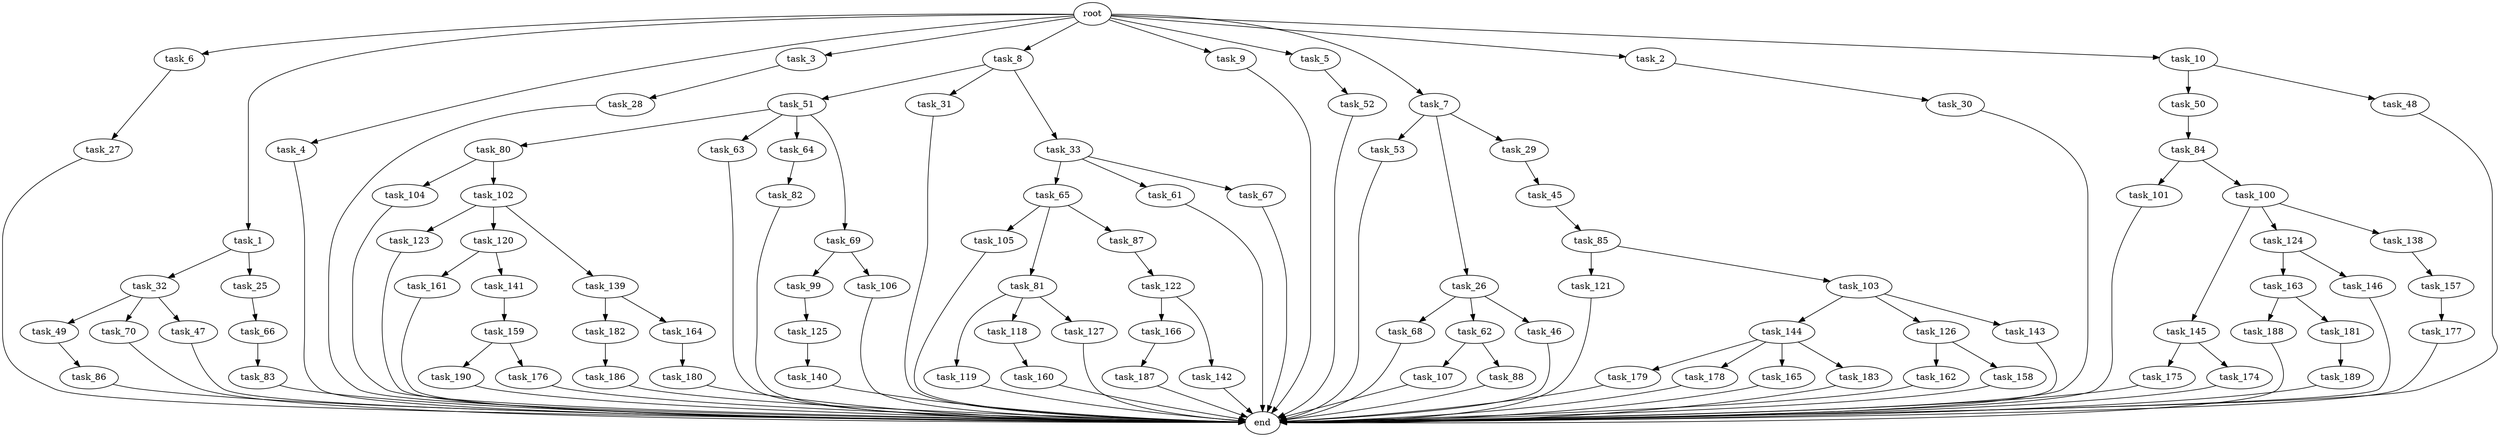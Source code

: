 digraph G {
  task_6 [size="1.024000"];
  task_45 [size="695784701.952000"];
  task_187 [size="695784701.952000"];
  task_123 [size="858993459.200000"];
  task_80 [size="77309411.328000"];
  task_66 [size="137438953.472000"];
  task_1 [size="1.024000"];
  task_82 [size="695784701.952000"];
  task_159 [size="695784701.952000"];
  task_68 [size="77309411.328000"];
  task_119 [size="549755813.888000"];
  task_190 [size="309237645.312000"];
  task_65 [size="549755813.888000"];
  task_83 [size="420906795.008000"];
  root [size="0.000000"];
  task_63 [size="77309411.328000"];
  task_176 [size="309237645.312000"];
  task_179 [size="309237645.312000"];
  task_144 [size="77309411.328000"];
  task_4 [size="1.024000"];
  task_3 [size="1.024000"];
  task_86 [size="34359738.368000"];
  task_189 [size="77309411.328000"];
  task_84 [size="549755813.888000"];
  task_101 [size="34359738.368000"];
  task_178 [size="309237645.312000"];
  task_182 [size="858993459.200000"];
  task_8 [size="1.024000"];
  task_120 [size="858993459.200000"];
  task_9 [size="1.024000"];
  task_27 [size="695784701.952000"];
  task_177 [size="858993459.200000"];
  task_5 [size="1.024000"];
  task_166 [size="77309411.328000"];
  task_107 [size="77309411.328000"];
  task_161 [size="420906795.008000"];
  task_49 [size="309237645.312000"];
  task_145 [size="34359738.368000"];
  task_32 [size="549755813.888000"];
  task_88 [size="77309411.328000"];
  task_100 [size="34359738.368000"];
  task_7 [size="1.024000"];
  task_188 [size="858993459.200000"];
  task_99 [size="34359738.368000"];
  task_53 [size="549755813.888000"];
  task_25 [size="549755813.888000"];
  task_126 [size="77309411.328000"];
  task_51 [size="137438953.472000"];
  task_31 [size="137438953.472000"];
  task_186 [size="309237645.312000"];
  task_28 [size="420906795.008000"];
  task_142 [size="77309411.328000"];
  task_85 [size="858993459.200000"];
  task_180 [size="34359738.368000"];
  task_121 [size="34359738.368000"];
  task_175 [size="77309411.328000"];
  task_141 [size="420906795.008000"];
  task_162 [size="214748364.800000"];
  task_26 [size="549755813.888000"];
  task_143 [size="77309411.328000"];
  task_2 [size="1.024000"];
  task_106 [size="34359738.368000"];
  task_105 [size="695784701.952000"];
  task_61 [size="549755813.888000"];
  task_118 [size="549755813.888000"];
  task_81 [size="695784701.952000"];
  task_52 [size="695784701.952000"];
  task_87 [size="695784701.952000"];
  task_50 [size="77309411.328000"];
  task_122 [size="77309411.328000"];
  task_104 [size="695784701.952000"];
  task_158 [size="214748364.800000"];
  task_160 [size="695784701.952000"];
  task_174 [size="77309411.328000"];
  task_103 [size="34359738.368000"];
  task_127 [size="549755813.888000"];
  task_70 [size="309237645.312000"];
  task_165 [size="309237645.312000"];
  task_30 [size="420906795.008000"];
  task_67 [size="549755813.888000"];
  task_48 [size="77309411.328000"];
  task_10 [size="1.024000"];
  task_164 [size="858993459.200000"];
  task_62 [size="77309411.328000"];
  task_64 [size="77309411.328000"];
  task_163 [size="77309411.328000"];
  task_29 [size="549755813.888000"];
  task_102 [size="695784701.952000"];
  task_183 [size="309237645.312000"];
  task_181 [size="858993459.200000"];
  task_139 [size="858993459.200000"];
  task_33 [size="137438953.472000"];
  task_47 [size="309237645.312000"];
  task_69 [size="77309411.328000"];
  task_140 [size="309237645.312000"];
  end [size="0.000000"];
  task_46 [size="77309411.328000"];
  task_146 [size="77309411.328000"];
  task_124 [size="34359738.368000"];
  task_125 [size="34359738.368000"];
  task_138 [size="34359738.368000"];
  task_157 [size="549755813.888000"];

  task_6 -> task_27 [size="679477248.000000"];
  task_45 -> task_85 [size="838860800.000000"];
  task_187 -> end [size="1.000000"];
  task_123 -> end [size="1.000000"];
  task_80 -> task_102 [size="679477248.000000"];
  task_80 -> task_104 [size="679477248.000000"];
  task_66 -> task_83 [size="411041792.000000"];
  task_1 -> task_25 [size="536870912.000000"];
  task_1 -> task_32 [size="536870912.000000"];
  task_82 -> end [size="1.000000"];
  task_159 -> task_190 [size="301989888.000000"];
  task_159 -> task_176 [size="301989888.000000"];
  task_68 -> end [size="1.000000"];
  task_119 -> end [size="1.000000"];
  task_190 -> end [size="1.000000"];
  task_65 -> task_87 [size="679477248.000000"];
  task_65 -> task_81 [size="679477248.000000"];
  task_65 -> task_105 [size="679477248.000000"];
  task_83 -> end [size="1.000000"];
  root -> task_2 [size="1.000000"];
  root -> task_6 [size="1.000000"];
  root -> task_7 [size="1.000000"];
  root -> task_4 [size="1.000000"];
  root -> task_3 [size="1.000000"];
  root -> task_5 [size="1.000000"];
  root -> task_1 [size="1.000000"];
  root -> task_8 [size="1.000000"];
  root -> task_9 [size="1.000000"];
  root -> task_10 [size="1.000000"];
  task_63 -> end [size="1.000000"];
  task_176 -> end [size="1.000000"];
  task_179 -> end [size="1.000000"];
  task_144 -> task_165 [size="301989888.000000"];
  task_144 -> task_178 [size="301989888.000000"];
  task_144 -> task_183 [size="301989888.000000"];
  task_144 -> task_179 [size="301989888.000000"];
  task_4 -> end [size="1.000000"];
  task_3 -> task_28 [size="411041792.000000"];
  task_86 -> end [size="1.000000"];
  task_189 -> end [size="1.000000"];
  task_84 -> task_100 [size="33554432.000000"];
  task_84 -> task_101 [size="33554432.000000"];
  task_101 -> end [size="1.000000"];
  task_178 -> end [size="1.000000"];
  task_182 -> task_186 [size="301989888.000000"];
  task_8 -> task_31 [size="134217728.000000"];
  task_8 -> task_33 [size="134217728.000000"];
  task_8 -> task_51 [size="134217728.000000"];
  task_120 -> task_161 [size="411041792.000000"];
  task_120 -> task_141 [size="411041792.000000"];
  task_9 -> end [size="1.000000"];
  task_27 -> end [size="1.000000"];
  task_177 -> end [size="1.000000"];
  task_5 -> task_52 [size="679477248.000000"];
  task_166 -> task_187 [size="679477248.000000"];
  task_107 -> end [size="1.000000"];
  task_161 -> end [size="1.000000"];
  task_49 -> task_86 [size="33554432.000000"];
  task_145 -> task_174 [size="75497472.000000"];
  task_145 -> task_175 [size="75497472.000000"];
  task_32 -> task_47 [size="301989888.000000"];
  task_32 -> task_49 [size="301989888.000000"];
  task_32 -> task_70 [size="301989888.000000"];
  task_88 -> end [size="1.000000"];
  task_100 -> task_124 [size="33554432.000000"];
  task_100 -> task_138 [size="33554432.000000"];
  task_100 -> task_145 [size="33554432.000000"];
  task_7 -> task_29 [size="536870912.000000"];
  task_7 -> task_26 [size="536870912.000000"];
  task_7 -> task_53 [size="536870912.000000"];
  task_188 -> end [size="1.000000"];
  task_99 -> task_125 [size="33554432.000000"];
  task_53 -> end [size="1.000000"];
  task_25 -> task_66 [size="134217728.000000"];
  task_126 -> task_162 [size="209715200.000000"];
  task_126 -> task_158 [size="209715200.000000"];
  task_51 -> task_80 [size="75497472.000000"];
  task_51 -> task_63 [size="75497472.000000"];
  task_51 -> task_64 [size="75497472.000000"];
  task_51 -> task_69 [size="75497472.000000"];
  task_31 -> end [size="1.000000"];
  task_186 -> end [size="1.000000"];
  task_28 -> end [size="1.000000"];
  task_142 -> end [size="1.000000"];
  task_85 -> task_121 [size="33554432.000000"];
  task_85 -> task_103 [size="33554432.000000"];
  task_180 -> end [size="1.000000"];
  task_121 -> end [size="1.000000"];
  task_175 -> end [size="1.000000"];
  task_141 -> task_159 [size="679477248.000000"];
  task_162 -> end [size="1.000000"];
  task_26 -> task_62 [size="75497472.000000"];
  task_26 -> task_46 [size="75497472.000000"];
  task_26 -> task_68 [size="75497472.000000"];
  task_143 -> end [size="1.000000"];
  task_2 -> task_30 [size="411041792.000000"];
  task_106 -> end [size="1.000000"];
  task_105 -> end [size="1.000000"];
  task_61 -> end [size="1.000000"];
  task_118 -> task_160 [size="679477248.000000"];
  task_81 -> task_118 [size="536870912.000000"];
  task_81 -> task_127 [size="536870912.000000"];
  task_81 -> task_119 [size="536870912.000000"];
  task_52 -> end [size="1.000000"];
  task_87 -> task_122 [size="75497472.000000"];
  task_50 -> task_84 [size="536870912.000000"];
  task_122 -> task_142 [size="75497472.000000"];
  task_122 -> task_166 [size="75497472.000000"];
  task_104 -> end [size="1.000000"];
  task_158 -> end [size="1.000000"];
  task_160 -> end [size="1.000000"];
  task_174 -> end [size="1.000000"];
  task_103 -> task_143 [size="75497472.000000"];
  task_103 -> task_144 [size="75497472.000000"];
  task_103 -> task_126 [size="75497472.000000"];
  task_127 -> end [size="1.000000"];
  task_70 -> end [size="1.000000"];
  task_165 -> end [size="1.000000"];
  task_30 -> end [size="1.000000"];
  task_67 -> end [size="1.000000"];
  task_48 -> end [size="1.000000"];
  task_10 -> task_48 [size="75497472.000000"];
  task_10 -> task_50 [size="75497472.000000"];
  task_164 -> task_180 [size="33554432.000000"];
  task_62 -> task_107 [size="75497472.000000"];
  task_62 -> task_88 [size="75497472.000000"];
  task_64 -> task_82 [size="679477248.000000"];
  task_163 -> task_181 [size="838860800.000000"];
  task_163 -> task_188 [size="838860800.000000"];
  task_29 -> task_45 [size="679477248.000000"];
  task_102 -> task_120 [size="838860800.000000"];
  task_102 -> task_123 [size="838860800.000000"];
  task_102 -> task_139 [size="838860800.000000"];
  task_183 -> end [size="1.000000"];
  task_181 -> task_189 [size="75497472.000000"];
  task_139 -> task_182 [size="838860800.000000"];
  task_139 -> task_164 [size="838860800.000000"];
  task_33 -> task_67 [size="536870912.000000"];
  task_33 -> task_65 [size="536870912.000000"];
  task_33 -> task_61 [size="536870912.000000"];
  task_47 -> end [size="1.000000"];
  task_69 -> task_99 [size="33554432.000000"];
  task_69 -> task_106 [size="33554432.000000"];
  task_140 -> end [size="1.000000"];
  task_46 -> end [size="1.000000"];
  task_146 -> end [size="1.000000"];
  task_124 -> task_163 [size="75497472.000000"];
  task_124 -> task_146 [size="75497472.000000"];
  task_125 -> task_140 [size="301989888.000000"];
  task_138 -> task_157 [size="536870912.000000"];
  task_157 -> task_177 [size="838860800.000000"];
}

